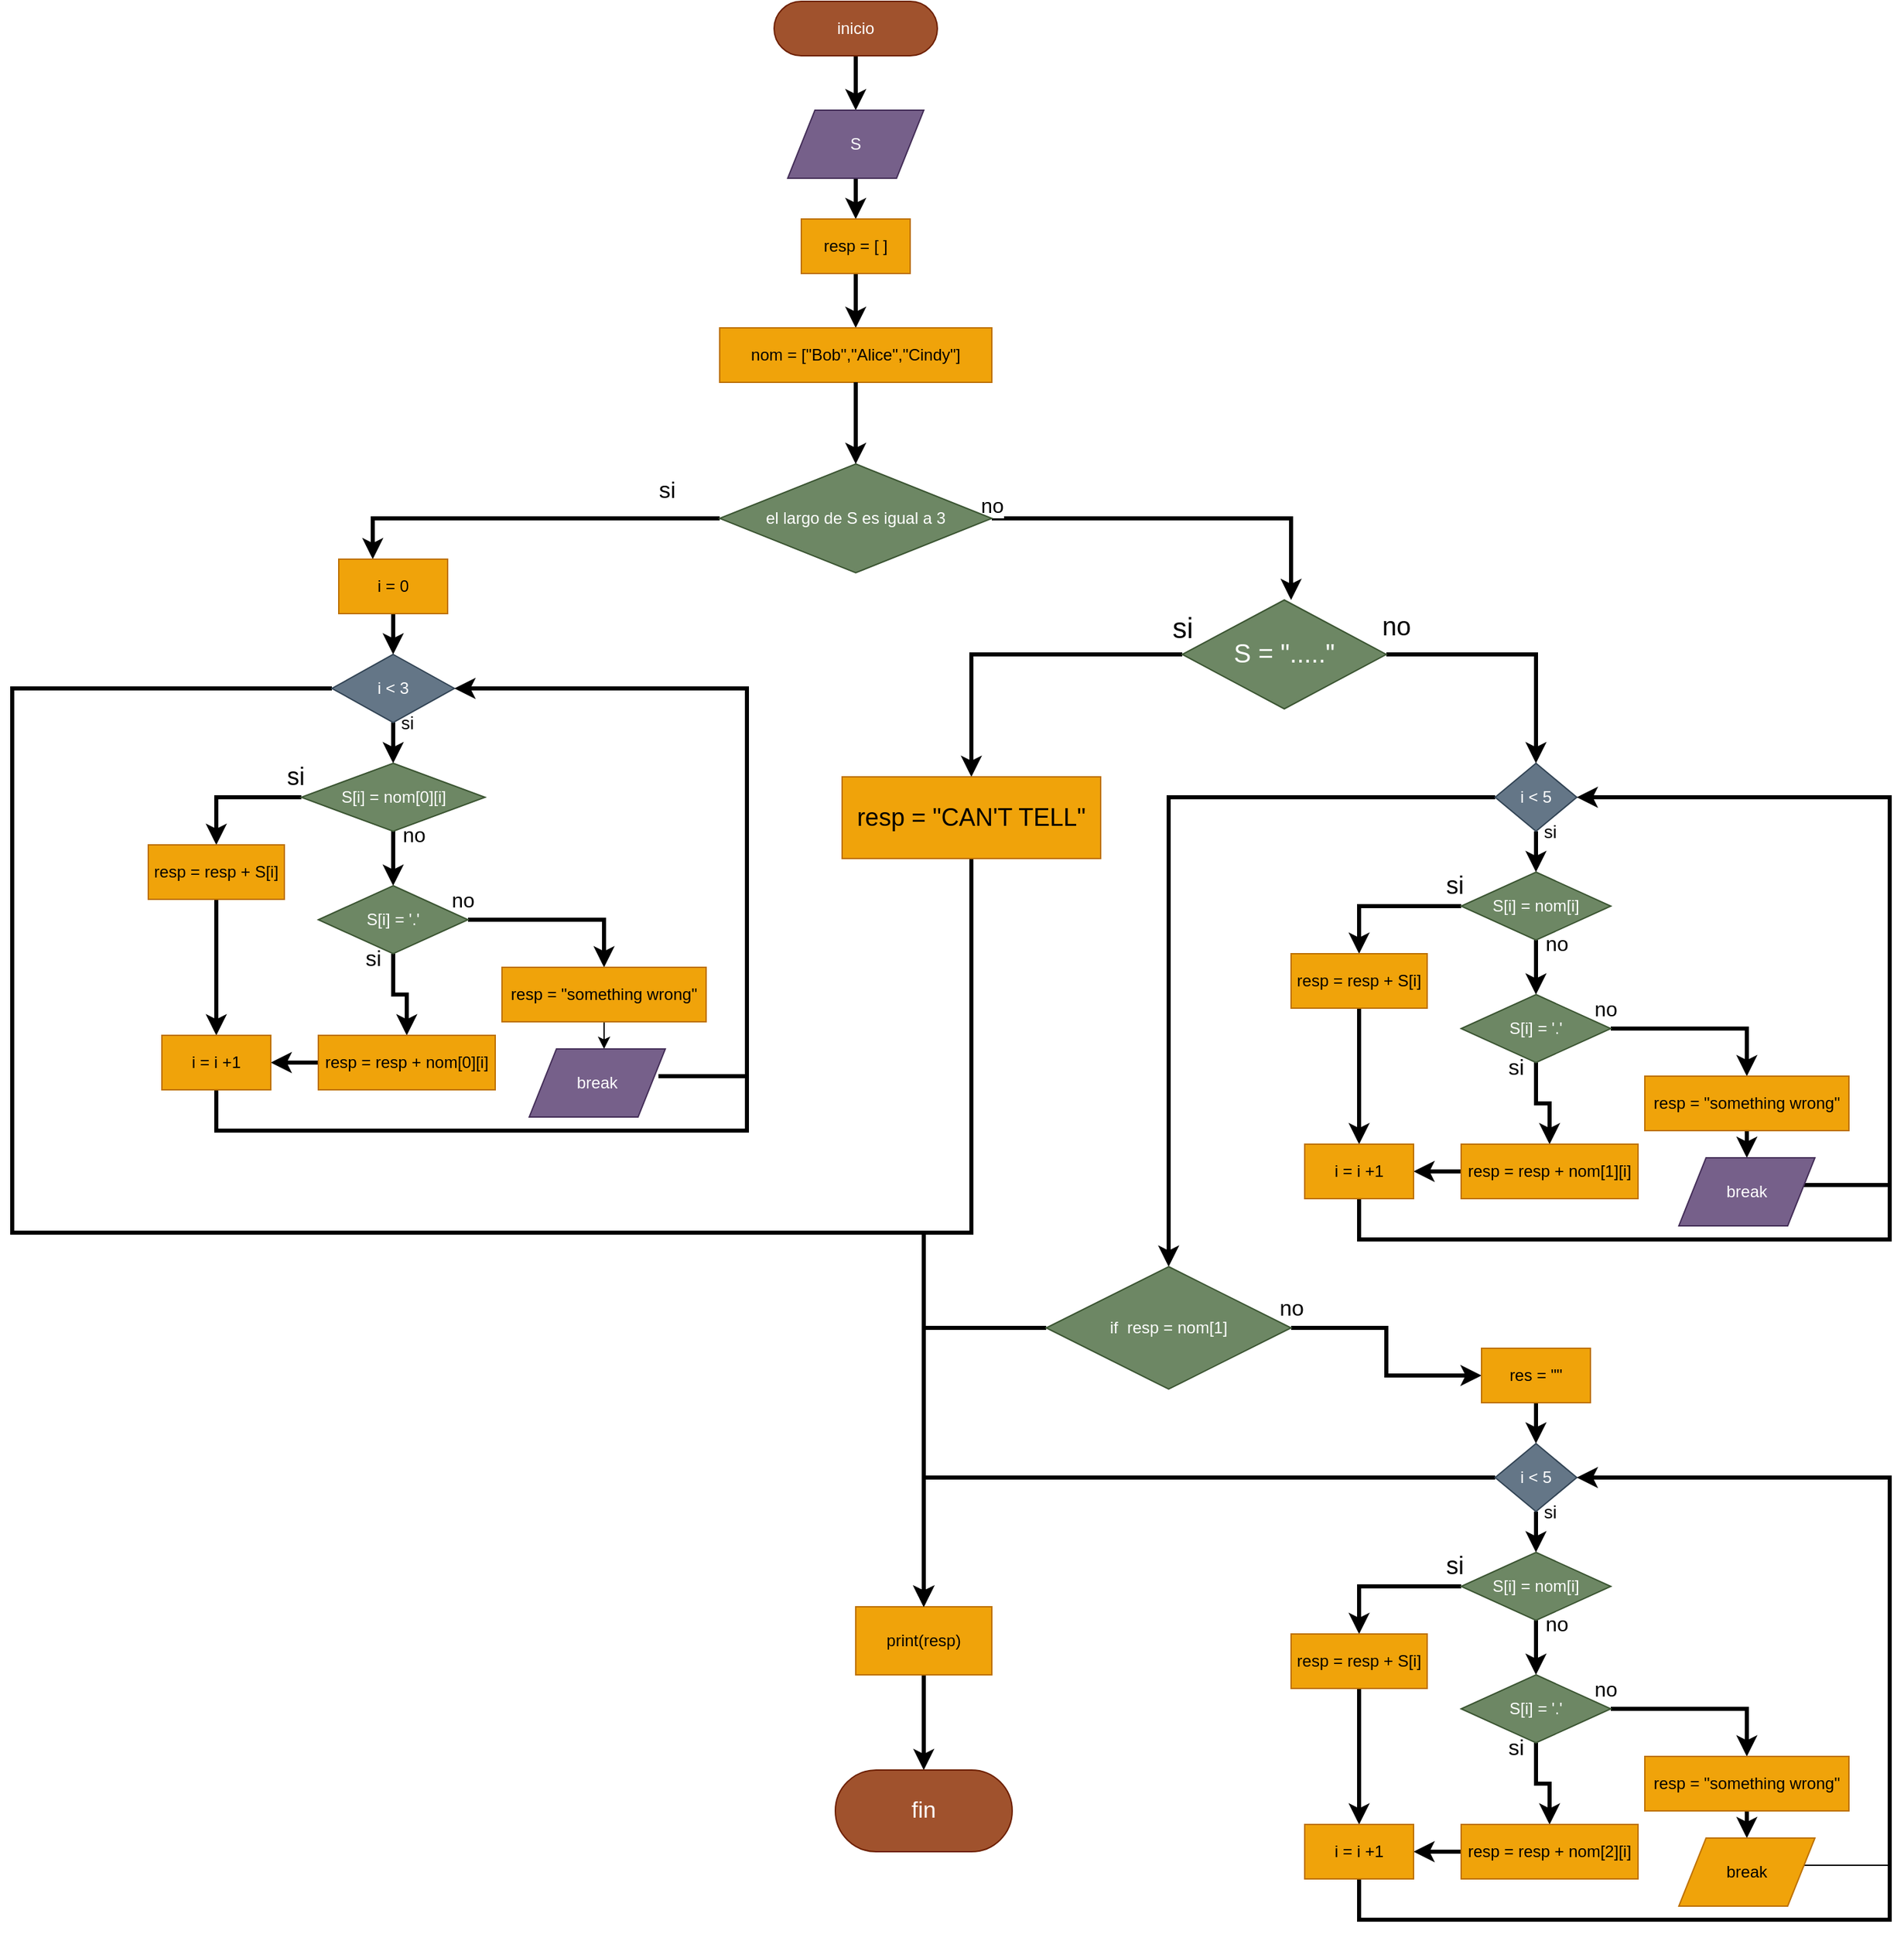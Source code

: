 <mxfile version="22.1.2" type="device">
  <diagram name="Página-1" id="ZYXMJ0JzRPjwyjC_UqdJ">
    <mxGraphModel dx="2620" dy="1055" grid="1" gridSize="10" guides="1" tooltips="1" connect="1" arrows="1" fold="1" page="1" pageScale="1" pageWidth="827" pageHeight="1169" math="0" shadow="0">
      <root>
        <mxCell id="0" />
        <mxCell id="1" parent="0" />
        <mxCell id="vj166n-X5zTKNyu6WFIh-7" value="" style="edgeStyle=orthogonalEdgeStyle;rounded=0;orthogonalLoop=1;jettySize=auto;html=1;strokeWidth=3;" edge="1" parent="1" source="vj166n-X5zTKNyu6WFIh-5" target="vj166n-X5zTKNyu6WFIh-6">
          <mxGeometry relative="1" as="geometry" />
        </mxCell>
        <mxCell id="vj166n-X5zTKNyu6WFIh-5" value="inicio" style="html=1;dashed=0;whiteSpace=wrap;shape=mxgraph.dfd.start;fillColor=#a0522d;fontColor=#ffffff;strokeColor=#6D1F00;" vertex="1" parent="1">
          <mxGeometry x="340" y="40" width="120" height="40" as="geometry" />
        </mxCell>
        <mxCell id="vj166n-X5zTKNyu6WFIh-9" value="" style="edgeStyle=orthogonalEdgeStyle;rounded=0;orthogonalLoop=1;jettySize=auto;html=1;exitX=0.5;exitY=1;exitDx=0;exitDy=0;entryX=0.5;entryY=0;entryDx=0;entryDy=0;strokeWidth=3;" edge="1" parent="1" source="vj166n-X5zTKNyu6WFIh-11" target="vj166n-X5zTKNyu6WFIh-60">
          <mxGeometry relative="1" as="geometry">
            <mxPoint x="400" y="270" as="sourcePoint" />
          </mxGeometry>
        </mxCell>
        <mxCell id="vj166n-X5zTKNyu6WFIh-12" value="" style="edgeStyle=orthogonalEdgeStyle;rounded=0;orthogonalLoop=1;jettySize=auto;html=1;strokeWidth=3;" edge="1" parent="1" source="vj166n-X5zTKNyu6WFIh-6" target="vj166n-X5zTKNyu6WFIh-11">
          <mxGeometry relative="1" as="geometry" />
        </mxCell>
        <mxCell id="vj166n-X5zTKNyu6WFIh-6" value="S" style="shape=parallelogram;perimeter=parallelogramPerimeter;whiteSpace=wrap;html=1;dashed=0;fillColor=#76608a;fontColor=#ffffff;strokeColor=#432D57;" vertex="1" parent="1">
          <mxGeometry x="350" y="120" width="100" height="50" as="geometry" />
        </mxCell>
        <mxCell id="vj166n-X5zTKNyu6WFIh-14" value="" style="edgeStyle=orthogonalEdgeStyle;rounded=0;orthogonalLoop=1;jettySize=auto;html=1;exitX=0;exitY=0.5;exitDx=0;exitDy=0;strokeWidth=3;" edge="1" parent="1" source="vj166n-X5zTKNyu6WFIh-8" target="vj166n-X5zTKNyu6WFIh-21">
          <mxGeometry relative="1" as="geometry">
            <mxPoint x="310" y="390" as="sourcePoint" />
            <mxPoint x="130" y="420" as="targetPoint" />
            <Array as="points">
              <mxPoint x="45" y="420" />
            </Array>
          </mxGeometry>
        </mxCell>
        <mxCell id="vj166n-X5zTKNyu6WFIh-15" value="&lt;font style=&quot;font-size: 17px;&quot;&gt;si&lt;/font&gt;" style="edgeLabel;html=1;align=center;verticalAlign=middle;resizable=0;points=[];" vertex="1" connectable="0" parent="vj166n-X5zTKNyu6WFIh-14">
          <mxGeometry x="-0.513" y="1" relative="1" as="geometry">
            <mxPoint x="30" y="-21" as="offset" />
          </mxGeometry>
        </mxCell>
        <mxCell id="vj166n-X5zTKNyu6WFIh-52" value="&lt;font style=&quot;font-size: 15px;&quot;&gt;no&lt;/font&gt;" style="edgeStyle=orthogonalEdgeStyle;rounded=0;orthogonalLoop=1;jettySize=auto;html=1;entryX=0.5;entryY=0;entryDx=0;entryDy=0;strokeWidth=3;" edge="1" parent="1" source="vj166n-X5zTKNyu6WFIh-8">
          <mxGeometry x="-1" y="10" relative="1" as="geometry">
            <mxPoint x="720" y="480" as="targetPoint" />
            <Array as="points">
              <mxPoint x="720" y="420" />
            </Array>
            <mxPoint as="offset" />
          </mxGeometry>
        </mxCell>
        <mxCell id="vj166n-X5zTKNyu6WFIh-8" value="el largo de S es igual a 3" style="shape=rhombus;html=1;dashed=0;whiteSpace=wrap;perimeter=rhombusPerimeter;fillColor=#6d8764;fontColor=#ffffff;strokeColor=#3A5431;" vertex="1" parent="1">
          <mxGeometry x="300" y="380" width="200" height="80" as="geometry" />
        </mxCell>
        <mxCell id="vj166n-X5zTKNyu6WFIh-11" value="resp = [ ]" style="html=1;dashed=0;whiteSpace=wrap;fillColor=#f0a30a;fontColor=#000000;strokeColor=#BD7000;" vertex="1" parent="1">
          <mxGeometry x="360" y="200" width="80" height="40" as="geometry" />
        </mxCell>
        <mxCell id="vj166n-X5zTKNyu6WFIh-40" value="&lt;font style=&quot;font-size: 13px;&quot;&gt;si&lt;/font&gt;" style="edgeStyle=orthogonalEdgeStyle;rounded=0;orthogonalLoop=1;jettySize=auto;html=1;strokeWidth=3;" edge="1" parent="1" source="vj166n-X5zTKNyu6WFIh-20" target="vj166n-X5zTKNyu6WFIh-24">
          <mxGeometry x="-1" y="10" relative="1" as="geometry">
            <mxPoint as="offset" />
          </mxGeometry>
        </mxCell>
        <mxCell id="vj166n-X5zTKNyu6WFIh-181" style="edgeStyle=orthogonalEdgeStyle;rounded=0;orthogonalLoop=1;jettySize=auto;html=1;exitX=0;exitY=0.5;exitDx=0;exitDy=0;entryX=0.5;entryY=0;entryDx=0;entryDy=0;strokeWidth=3;" edge="1" parent="1" source="vj166n-X5zTKNyu6WFIh-20" target="vj166n-X5zTKNyu6WFIh-131">
          <mxGeometry relative="1" as="geometry">
            <mxPoint x="-190" y="1200" as="targetPoint" />
            <Array as="points">
              <mxPoint x="-220" y="545" />
              <mxPoint x="-220" y="945" />
              <mxPoint x="450" y="945" />
            </Array>
          </mxGeometry>
        </mxCell>
        <mxCell id="vj166n-X5zTKNyu6WFIh-20" value="i &amp;lt; 3" style="shape=rhombus;html=1;dashed=0;whiteSpace=wrap;perimeter=rhombusPerimeter;fillColor=#647687;fontColor=#ffffff;strokeColor=#314354;" vertex="1" parent="1">
          <mxGeometry x="15" y="520" width="90" height="50" as="geometry" />
        </mxCell>
        <mxCell id="vj166n-X5zTKNyu6WFIh-23" value="" style="edgeStyle=orthogonalEdgeStyle;rounded=0;orthogonalLoop=1;jettySize=auto;html=1;strokeWidth=3;" edge="1" parent="1" source="vj166n-X5zTKNyu6WFIh-21" target="vj166n-X5zTKNyu6WFIh-20">
          <mxGeometry relative="1" as="geometry" />
        </mxCell>
        <mxCell id="vj166n-X5zTKNyu6WFIh-21" value="i = 0" style="html=1;dashed=0;whiteSpace=wrap;fillColor=#f0a30a;fontColor=#000000;strokeColor=#BD7000;" vertex="1" parent="1">
          <mxGeometry x="20" y="450" width="80" height="40" as="geometry" />
        </mxCell>
        <mxCell id="vj166n-X5zTKNyu6WFIh-26" value="&lt;font style=&quot;font-size: 18px;&quot;&gt;si&lt;/font&gt;" style="edgeStyle=orthogonalEdgeStyle;rounded=0;orthogonalLoop=1;jettySize=auto;html=1;strokeWidth=3;" edge="1" parent="1" source="vj166n-X5zTKNyu6WFIh-24" target="vj166n-X5zTKNyu6WFIh-25">
          <mxGeometry x="-0.908" y="-15" relative="1" as="geometry">
            <mxPoint as="offset" />
          </mxGeometry>
        </mxCell>
        <mxCell id="vj166n-X5zTKNyu6WFIh-30" value="&lt;font style=&quot;font-size: 15px;&quot;&gt;no&lt;/font&gt;" style="edgeStyle=orthogonalEdgeStyle;rounded=0;orthogonalLoop=1;jettySize=auto;html=1;strokeWidth=3;" edge="1" parent="1" source="vj166n-X5zTKNyu6WFIh-24" target="vj166n-X5zTKNyu6WFIh-29">
          <mxGeometry x="-0.936" y="15" relative="1" as="geometry">
            <mxPoint as="offset" />
          </mxGeometry>
        </mxCell>
        <mxCell id="vj166n-X5zTKNyu6WFIh-24" value="S[i] = nom[0][i]" style="shape=rhombus;html=1;dashed=0;whiteSpace=wrap;perimeter=rhombusPerimeter;fillColor=#6d8764;fontColor=#ffffff;strokeColor=#3A5431;" vertex="1" parent="1">
          <mxGeometry x="-7.5" y="600" width="135" height="50" as="geometry" />
        </mxCell>
        <mxCell id="vj166n-X5zTKNyu6WFIh-38" value="" style="edgeStyle=orthogonalEdgeStyle;rounded=0;orthogonalLoop=1;jettySize=auto;html=1;strokeWidth=3;" edge="1" parent="1" source="vj166n-X5zTKNyu6WFIh-25" target="vj166n-X5zTKNyu6WFIh-37">
          <mxGeometry relative="1" as="geometry" />
        </mxCell>
        <mxCell id="vj166n-X5zTKNyu6WFIh-25" value="resp = resp + S[i]" style="html=1;dashed=0;whiteSpace=wrap;fillColor=#f0a30a;fontColor=#000000;strokeColor=#BD7000;" vertex="1" parent="1">
          <mxGeometry x="-120" y="660" width="100" height="40" as="geometry" />
        </mxCell>
        <mxCell id="vj166n-X5zTKNyu6WFIh-32" value="&lt;font style=&quot;font-size: 16px;&quot;&gt;si&lt;/font&gt;" style="edgeStyle=orthogonalEdgeStyle;rounded=0;orthogonalLoop=1;jettySize=auto;html=1;strokeWidth=3;" edge="1" parent="1" source="vj166n-X5zTKNyu6WFIh-29" target="vj166n-X5zTKNyu6WFIh-31">
          <mxGeometry x="-0.929" y="-15" relative="1" as="geometry">
            <mxPoint as="offset" />
          </mxGeometry>
        </mxCell>
        <mxCell id="vj166n-X5zTKNyu6WFIh-34" value="&lt;font style=&quot;font-size: 15px;&quot;&gt;no&lt;/font&gt;" style="edgeStyle=orthogonalEdgeStyle;rounded=0;orthogonalLoop=1;jettySize=auto;html=1;exitX=1;exitY=0.5;exitDx=0;exitDy=0;strokeWidth=3;" edge="1" parent="1" source="vj166n-X5zTKNyu6WFIh-29" target="vj166n-X5zTKNyu6WFIh-33">
          <mxGeometry x="-1" y="16" relative="1" as="geometry">
            <mxPoint x="-4" y="1" as="offset" />
          </mxGeometry>
        </mxCell>
        <mxCell id="vj166n-X5zTKNyu6WFIh-29" value="S[i] = &#39;.&#39;" style="shape=rhombus;html=1;dashed=0;whiteSpace=wrap;perimeter=rhombusPerimeter;fillColor=#6d8764;fontColor=#ffffff;strokeColor=#3A5431;" vertex="1" parent="1">
          <mxGeometry x="5" y="690" width="110" height="50" as="geometry" />
        </mxCell>
        <mxCell id="vj166n-X5zTKNyu6WFIh-39" value="" style="edgeStyle=orthogonalEdgeStyle;rounded=0;orthogonalLoop=1;jettySize=auto;html=1;strokeWidth=3;" edge="1" parent="1" source="vj166n-X5zTKNyu6WFIh-31" target="vj166n-X5zTKNyu6WFIh-37">
          <mxGeometry relative="1" as="geometry" />
        </mxCell>
        <mxCell id="vj166n-X5zTKNyu6WFIh-31" value="resp = resp + nom[0][i]" style="html=1;dashed=0;whiteSpace=wrap;fillColor=#f0a30a;fontColor=#000000;strokeColor=#BD7000;" vertex="1" parent="1">
          <mxGeometry x="5" y="800" width="130" height="40" as="geometry" />
        </mxCell>
        <mxCell id="vj166n-X5zTKNyu6WFIh-36" value="" style="edgeStyle=orthogonalEdgeStyle;rounded=0;orthogonalLoop=1;jettySize=auto;html=1;" edge="1" parent="1" source="vj166n-X5zTKNyu6WFIh-33">
          <mxGeometry relative="1" as="geometry">
            <mxPoint x="215" y="810" as="targetPoint" />
          </mxGeometry>
        </mxCell>
        <mxCell id="vj166n-X5zTKNyu6WFIh-33" value="resp = &quot;something wrong&quot;" style="html=1;dashed=0;whiteSpace=wrap;fillColor=#f0a30a;fontColor=#000000;strokeColor=#BD7000;" vertex="1" parent="1">
          <mxGeometry x="140" y="750" width="150" height="40" as="geometry" />
        </mxCell>
        <mxCell id="vj166n-X5zTKNyu6WFIh-45" style="edgeStyle=orthogonalEdgeStyle;rounded=0;orthogonalLoop=1;jettySize=auto;html=1;exitX=0.5;exitY=1;exitDx=0;exitDy=0;entryX=1;entryY=0.5;entryDx=0;entryDy=0;strokeWidth=3;" edge="1" parent="1" source="vj166n-X5zTKNyu6WFIh-37" target="vj166n-X5zTKNyu6WFIh-20">
          <mxGeometry relative="1" as="geometry">
            <mxPoint x="-70" y="960" as="targetPoint" />
            <Array as="points">
              <mxPoint x="-70" y="870" />
              <mxPoint x="320" y="870" />
              <mxPoint x="320" y="545" />
            </Array>
          </mxGeometry>
        </mxCell>
        <mxCell id="vj166n-X5zTKNyu6WFIh-37" value="i = i +1" style="whiteSpace=wrap;html=1;dashed=0;fillColor=#f0a30a;fontColor=#000000;strokeColor=#BD7000;" vertex="1" parent="1">
          <mxGeometry x="-110" y="800" width="80" height="40" as="geometry" />
        </mxCell>
        <mxCell id="vj166n-X5zTKNyu6WFIh-46" value="" style="endArrow=none;html=1;rounded=0;exitX=1;exitY=0.5;exitDx=0;exitDy=0;strokeWidth=3;" edge="1" parent="1">
          <mxGeometry width="50" height="50" relative="1" as="geometry">
            <mxPoint x="255" y="830" as="sourcePoint" />
            <mxPoint x="320" y="830" as="targetPoint" />
          </mxGeometry>
        </mxCell>
        <mxCell id="vj166n-X5zTKNyu6WFIh-60" value="nom = [&quot;Bob&quot;,&quot;Alice&quot;,&quot;Cindy&quot;]" style="html=1;dashed=0;whiteSpace=wrap;fillColor=#f0a30a;fontColor=#000000;strokeColor=#BD7000;" vertex="1" parent="1">
          <mxGeometry x="300" y="280" width="200" height="40" as="geometry" />
        </mxCell>
        <mxCell id="vj166n-X5zTKNyu6WFIh-64" value="" style="edgeStyle=orthogonalEdgeStyle;rounded=0;orthogonalLoop=1;jettySize=auto;html=1;exitX=0.5;exitY=1;exitDx=0;exitDy=0;strokeWidth=3;" edge="1" parent="1" source="vj166n-X5zTKNyu6WFIh-60" target="vj166n-X5zTKNyu6WFIh-8">
          <mxGeometry relative="1" as="geometry">
            <mxPoint x="400" y="400" as="sourcePoint" />
          </mxGeometry>
        </mxCell>
        <mxCell id="vj166n-X5zTKNyu6WFIh-185" value="" style="edgeStyle=orthogonalEdgeStyle;rounded=0;orthogonalLoop=1;jettySize=auto;html=1;strokeWidth=3;" edge="1" parent="1" source="vj166n-X5zTKNyu6WFIh-131" target="vj166n-X5zTKNyu6WFIh-184">
          <mxGeometry relative="1" as="geometry" />
        </mxCell>
        <mxCell id="vj166n-X5zTKNyu6WFIh-131" value="print(resp)" style="html=1;dashed=0;whiteSpace=wrap;fillColor=#f0a30a;fontColor=#000000;strokeColor=#BD7000;" vertex="1" parent="1">
          <mxGeometry x="400" y="1220" width="100" height="50" as="geometry" />
        </mxCell>
        <mxCell id="vj166n-X5zTKNyu6WFIh-132" value="break" style="shape=parallelogram;perimeter=parallelogramPerimeter;whiteSpace=wrap;html=1;dashed=0;fillColor=#76608a;fontColor=#ffffff;strokeColor=#432D57;" vertex="1" parent="1">
          <mxGeometry x="160" y="810" width="100" height="50" as="geometry" />
        </mxCell>
        <mxCell id="vj166n-X5zTKNyu6WFIh-135" value="&lt;font style=&quot;font-size: 13px;&quot;&gt;si&lt;/font&gt;" style="edgeStyle=orthogonalEdgeStyle;rounded=0;orthogonalLoop=1;jettySize=auto;html=1;strokeWidth=3;" edge="1" parent="1" source="vj166n-X5zTKNyu6WFIh-137" target="vj166n-X5zTKNyu6WFIh-140">
          <mxGeometry x="-1" y="10" relative="1" as="geometry">
            <mxPoint as="offset" />
          </mxGeometry>
        </mxCell>
        <mxCell id="vj166n-X5zTKNyu6WFIh-136" style="edgeStyle=orthogonalEdgeStyle;rounded=0;orthogonalLoop=1;jettySize=auto;html=1;entryX=0.5;entryY=0;entryDx=0;entryDy=0;strokeWidth=3;" edge="1" parent="1" source="vj166n-X5zTKNyu6WFIh-137" target="vj166n-X5zTKNyu6WFIh-154">
          <mxGeometry relative="1" as="geometry">
            <mxPoint x="650" y="1110" as="targetPoint" />
          </mxGeometry>
        </mxCell>
        <mxCell id="vj166n-X5zTKNyu6WFIh-137" value="i &amp;lt; 5" style="shape=rhombus;html=1;dashed=0;whiteSpace=wrap;perimeter=rhombusPerimeter;fillColor=#647687;fontColor=#ffffff;strokeColor=#314354;" vertex="1" parent="1">
          <mxGeometry x="870" y="600" width="60" height="50" as="geometry" />
        </mxCell>
        <mxCell id="vj166n-X5zTKNyu6WFIh-138" value="&lt;font style=&quot;font-size: 18px;&quot;&gt;si&lt;/font&gt;" style="edgeStyle=orthogonalEdgeStyle;rounded=0;orthogonalLoop=1;jettySize=auto;html=1;strokeWidth=3;" edge="1" parent="1" source="vj166n-X5zTKNyu6WFIh-140" target="vj166n-X5zTKNyu6WFIh-142">
          <mxGeometry x="-0.908" y="-15" relative="1" as="geometry">
            <mxPoint as="offset" />
          </mxGeometry>
        </mxCell>
        <mxCell id="vj166n-X5zTKNyu6WFIh-139" value="&lt;font style=&quot;font-size: 15px;&quot;&gt;no&lt;/font&gt;" style="edgeStyle=orthogonalEdgeStyle;rounded=0;orthogonalLoop=1;jettySize=auto;html=1;strokeWidth=3;" edge="1" parent="1" source="vj166n-X5zTKNyu6WFIh-140" target="vj166n-X5zTKNyu6WFIh-145">
          <mxGeometry x="-0.936" y="15" relative="1" as="geometry">
            <mxPoint as="offset" />
          </mxGeometry>
        </mxCell>
        <mxCell id="vj166n-X5zTKNyu6WFIh-140" value="S[i] = nom[i]" style="shape=rhombus;html=1;dashed=0;whiteSpace=wrap;perimeter=rhombusPerimeter;fillColor=#6d8764;fontColor=#ffffff;strokeColor=#3A5431;" vertex="1" parent="1">
          <mxGeometry x="845" y="680" width="110" height="50" as="geometry" />
        </mxCell>
        <mxCell id="vj166n-X5zTKNyu6WFIh-141" value="" style="edgeStyle=orthogonalEdgeStyle;rounded=0;orthogonalLoop=1;jettySize=auto;html=1;strokeWidth=3;" edge="1" parent="1" source="vj166n-X5zTKNyu6WFIh-142" target="vj166n-X5zTKNyu6WFIh-151">
          <mxGeometry relative="1" as="geometry" />
        </mxCell>
        <mxCell id="vj166n-X5zTKNyu6WFIh-142" value="resp = resp + S[i]" style="html=1;dashed=0;whiteSpace=wrap;fillColor=#f0a30a;fontColor=#000000;strokeColor=#BD7000;" vertex="1" parent="1">
          <mxGeometry x="720" y="740" width="100" height="40" as="geometry" />
        </mxCell>
        <mxCell id="vj166n-X5zTKNyu6WFIh-143" value="&lt;font style=&quot;font-size: 16px;&quot;&gt;si&lt;/font&gt;" style="edgeStyle=orthogonalEdgeStyle;rounded=0;orthogonalLoop=1;jettySize=auto;html=1;strokeWidth=3;" edge="1" parent="1" source="vj166n-X5zTKNyu6WFIh-145" target="vj166n-X5zTKNyu6WFIh-147">
          <mxGeometry x="-0.929" y="-15" relative="1" as="geometry">
            <mxPoint as="offset" />
          </mxGeometry>
        </mxCell>
        <mxCell id="vj166n-X5zTKNyu6WFIh-144" value="&lt;font style=&quot;font-size: 15px;&quot;&gt;no&lt;/font&gt;" style="edgeStyle=orthogonalEdgeStyle;rounded=0;orthogonalLoop=1;jettySize=auto;html=1;exitX=1;exitY=0.5;exitDx=0;exitDy=0;strokeWidth=3;" edge="1" parent="1" source="vj166n-X5zTKNyu6WFIh-145" target="vj166n-X5zTKNyu6WFIh-149">
          <mxGeometry x="-1" y="16" relative="1" as="geometry">
            <mxPoint x="-4" y="1" as="offset" />
          </mxGeometry>
        </mxCell>
        <mxCell id="vj166n-X5zTKNyu6WFIh-145" value="S[i] = &#39;.&#39;" style="shape=rhombus;html=1;dashed=0;whiteSpace=wrap;perimeter=rhombusPerimeter;fillColor=#6d8764;fontColor=#ffffff;strokeColor=#3A5431;" vertex="1" parent="1">
          <mxGeometry x="845" y="770" width="110" height="50" as="geometry" />
        </mxCell>
        <mxCell id="vj166n-X5zTKNyu6WFIh-146" value="" style="edgeStyle=orthogonalEdgeStyle;rounded=0;orthogonalLoop=1;jettySize=auto;html=1;strokeWidth=3;" edge="1" parent="1" source="vj166n-X5zTKNyu6WFIh-147" target="vj166n-X5zTKNyu6WFIh-151">
          <mxGeometry relative="1" as="geometry" />
        </mxCell>
        <mxCell id="vj166n-X5zTKNyu6WFIh-147" value="resp = resp + nom[1][i]" style="html=1;dashed=0;whiteSpace=wrap;fillColor=#f0a30a;fontColor=#000000;strokeColor=#BD7000;" vertex="1" parent="1">
          <mxGeometry x="845" y="880" width="130" height="40" as="geometry" />
        </mxCell>
        <mxCell id="vj166n-X5zTKNyu6WFIh-148" value="" style="edgeStyle=orthogonalEdgeStyle;rounded=0;orthogonalLoop=1;jettySize=auto;html=1;strokeWidth=3;" edge="1" parent="1" source="vj166n-X5zTKNyu6WFIh-149">
          <mxGeometry relative="1" as="geometry">
            <mxPoint x="1055.043" y="890" as="targetPoint" />
          </mxGeometry>
        </mxCell>
        <mxCell id="vj166n-X5zTKNyu6WFIh-149" value="resp = &quot;something wrong&quot;" style="html=1;dashed=0;whiteSpace=wrap;fillColor=#f0a30a;fontColor=#000000;strokeColor=#BD7000;" vertex="1" parent="1">
          <mxGeometry x="980" y="830" width="150" height="40" as="geometry" />
        </mxCell>
        <mxCell id="vj166n-X5zTKNyu6WFIh-150" style="edgeStyle=orthogonalEdgeStyle;rounded=0;orthogonalLoop=1;jettySize=auto;html=1;exitX=0.5;exitY=1;exitDx=0;exitDy=0;entryX=1;entryY=0.5;entryDx=0;entryDy=0;strokeWidth=3;" edge="1" parent="1" source="vj166n-X5zTKNyu6WFIh-151" target="vj166n-X5zTKNyu6WFIh-137">
          <mxGeometry relative="1" as="geometry">
            <mxPoint x="770" y="1040" as="targetPoint" />
            <Array as="points">
              <mxPoint x="770" y="950" />
              <mxPoint x="1160" y="950" />
              <mxPoint x="1160" y="625" />
            </Array>
          </mxGeometry>
        </mxCell>
        <mxCell id="vj166n-X5zTKNyu6WFIh-151" value="i = i +1" style="whiteSpace=wrap;html=1;dashed=0;fillColor=#f0a30a;fontColor=#000000;strokeColor=#BD7000;" vertex="1" parent="1">
          <mxGeometry x="730" y="880" width="80" height="40" as="geometry" />
        </mxCell>
        <mxCell id="vj166n-X5zTKNyu6WFIh-152" value="" style="endArrow=none;html=1;rounded=0;exitX=1;exitY=0.5;exitDx=0;exitDy=0;strokeWidth=3;" edge="1" parent="1">
          <mxGeometry width="50" height="50" relative="1" as="geometry">
            <mxPoint x="1095" y="910" as="sourcePoint" />
            <mxPoint x="1160" y="910" as="targetPoint" />
          </mxGeometry>
        </mxCell>
        <mxCell id="vj166n-X5zTKNyu6WFIh-153" value="&lt;font style=&quot;font-size: 16px;&quot;&gt;no&lt;/font&gt;" style="edgeStyle=orthogonalEdgeStyle;rounded=0;orthogonalLoop=1;jettySize=auto;html=1;exitX=1;exitY=0.5;exitDx=0;exitDy=0;strokeWidth=3;" edge="1" parent="1" source="vj166n-X5zTKNyu6WFIh-154" target="vj166n-X5zTKNyu6WFIh-156">
          <mxGeometry x="-1" y="15" relative="1" as="geometry">
            <mxPoint x="790" y="1030" as="targetPoint" />
            <mxPoint as="offset" />
          </mxGeometry>
        </mxCell>
        <mxCell id="vj166n-X5zTKNyu6WFIh-182" style="edgeStyle=orthogonalEdgeStyle;rounded=0;orthogonalLoop=1;jettySize=auto;html=1;entryX=0.5;entryY=0;entryDx=0;entryDy=0;strokeWidth=3;" edge="1" parent="1" source="vj166n-X5zTKNyu6WFIh-154" target="vj166n-X5zTKNyu6WFIh-131">
          <mxGeometry relative="1" as="geometry" />
        </mxCell>
        <mxCell id="vj166n-X5zTKNyu6WFIh-154" value="if&amp;nbsp; resp = nom[1]" style="shape=rhombus;html=1;dashed=0;whiteSpace=wrap;perimeter=rhombusPerimeter;fillColor=#6d8764;fontColor=#ffffff;strokeColor=#3A5431;" vertex="1" parent="1">
          <mxGeometry x="540" y="970" width="180" height="90" as="geometry" />
        </mxCell>
        <mxCell id="vj166n-X5zTKNyu6WFIh-155" value="" style="edgeStyle=orthogonalEdgeStyle;rounded=0;orthogonalLoop=1;jettySize=auto;html=1;entryX=0.5;entryY=0;entryDx=0;entryDy=0;strokeWidth=3;" edge="1" parent="1" source="vj166n-X5zTKNyu6WFIh-156" target="vj166n-X5zTKNyu6WFIh-158">
          <mxGeometry relative="1" as="geometry" />
        </mxCell>
        <mxCell id="vj166n-X5zTKNyu6WFIh-156" value="res = &quot;&quot;" style="html=1;dashed=0;whiteSpace=wrap;fillColor=#f0a30a;fontColor=#000000;strokeColor=#BD7000;" vertex="1" parent="1">
          <mxGeometry x="860" y="1030" width="80" height="40" as="geometry" />
        </mxCell>
        <mxCell id="vj166n-X5zTKNyu6WFIh-157" value="&lt;font style=&quot;font-size: 13px;&quot;&gt;si&lt;/font&gt;" style="edgeStyle=orthogonalEdgeStyle;rounded=0;orthogonalLoop=1;jettySize=auto;html=1;strokeWidth=3;" edge="1" parent="1" source="vj166n-X5zTKNyu6WFIh-158" target="vj166n-X5zTKNyu6WFIh-161">
          <mxGeometry x="-1" y="10" relative="1" as="geometry">
            <mxPoint as="offset" />
          </mxGeometry>
        </mxCell>
        <mxCell id="vj166n-X5zTKNyu6WFIh-183" style="edgeStyle=orthogonalEdgeStyle;rounded=0;orthogonalLoop=1;jettySize=auto;html=1;entryX=0.5;entryY=0;entryDx=0;entryDy=0;strokeWidth=3;" edge="1" parent="1" source="vj166n-X5zTKNyu6WFIh-158" target="vj166n-X5zTKNyu6WFIh-131">
          <mxGeometry relative="1" as="geometry" />
        </mxCell>
        <mxCell id="vj166n-X5zTKNyu6WFIh-158" value="i &amp;lt; 5" style="shape=rhombus;html=1;dashed=0;whiteSpace=wrap;perimeter=rhombusPerimeter;fillColor=#647687;fontColor=#ffffff;strokeColor=#314354;" vertex="1" parent="1">
          <mxGeometry x="870" y="1100" width="60" height="50" as="geometry" />
        </mxCell>
        <mxCell id="vj166n-X5zTKNyu6WFIh-159" value="&lt;font style=&quot;font-size: 18px;&quot;&gt;si&lt;/font&gt;" style="edgeStyle=orthogonalEdgeStyle;rounded=0;orthogonalLoop=1;jettySize=auto;html=1;strokeWidth=3;" edge="1" parent="1" source="vj166n-X5zTKNyu6WFIh-161" target="vj166n-X5zTKNyu6WFIh-163">
          <mxGeometry x="-0.908" y="-15" relative="1" as="geometry">
            <mxPoint as="offset" />
          </mxGeometry>
        </mxCell>
        <mxCell id="vj166n-X5zTKNyu6WFIh-160" value="&lt;font style=&quot;font-size: 15px;&quot;&gt;no&lt;/font&gt;" style="edgeStyle=orthogonalEdgeStyle;rounded=0;orthogonalLoop=1;jettySize=auto;html=1;strokeWidth=3;" edge="1" parent="1" source="vj166n-X5zTKNyu6WFIh-161" target="vj166n-X5zTKNyu6WFIh-166">
          <mxGeometry x="-0.936" y="15" relative="1" as="geometry">
            <mxPoint as="offset" />
          </mxGeometry>
        </mxCell>
        <mxCell id="vj166n-X5zTKNyu6WFIh-161" value="S[i] = nom[i]" style="shape=rhombus;html=1;dashed=0;whiteSpace=wrap;perimeter=rhombusPerimeter;fillColor=#6d8764;fontColor=#ffffff;strokeColor=#3A5431;" vertex="1" parent="1">
          <mxGeometry x="845" y="1180" width="110" height="50" as="geometry" />
        </mxCell>
        <mxCell id="vj166n-X5zTKNyu6WFIh-162" value="" style="edgeStyle=orthogonalEdgeStyle;rounded=0;orthogonalLoop=1;jettySize=auto;html=1;strokeWidth=3;" edge="1" parent="1" source="vj166n-X5zTKNyu6WFIh-163" target="vj166n-X5zTKNyu6WFIh-172">
          <mxGeometry relative="1" as="geometry" />
        </mxCell>
        <mxCell id="vj166n-X5zTKNyu6WFIh-163" value="resp = resp + S[i]" style="html=1;dashed=0;whiteSpace=wrap;fillColor=#f0a30a;fontColor=#000000;strokeColor=#BD7000;" vertex="1" parent="1">
          <mxGeometry x="720" y="1240" width="100" height="40" as="geometry" />
        </mxCell>
        <mxCell id="vj166n-X5zTKNyu6WFIh-164" value="&lt;font style=&quot;font-size: 16px;&quot;&gt;si&lt;/font&gt;" style="edgeStyle=orthogonalEdgeStyle;rounded=0;orthogonalLoop=1;jettySize=auto;html=1;strokeWidth=3;" edge="1" parent="1" source="vj166n-X5zTKNyu6WFIh-166" target="vj166n-X5zTKNyu6WFIh-168">
          <mxGeometry x="-0.929" y="-15" relative="1" as="geometry">
            <mxPoint as="offset" />
          </mxGeometry>
        </mxCell>
        <mxCell id="vj166n-X5zTKNyu6WFIh-165" value="&lt;font style=&quot;font-size: 15px;&quot;&gt;no&lt;/font&gt;" style="edgeStyle=orthogonalEdgeStyle;rounded=0;orthogonalLoop=1;jettySize=auto;html=1;exitX=1;exitY=0.5;exitDx=0;exitDy=0;strokeWidth=3;" edge="1" parent="1" source="vj166n-X5zTKNyu6WFIh-166" target="vj166n-X5zTKNyu6WFIh-170">
          <mxGeometry x="-1" y="16" relative="1" as="geometry">
            <mxPoint x="-4" y="1" as="offset" />
          </mxGeometry>
        </mxCell>
        <mxCell id="vj166n-X5zTKNyu6WFIh-166" value="S[i] = &#39;.&#39;" style="shape=rhombus;html=1;dashed=0;whiteSpace=wrap;perimeter=rhombusPerimeter;fillColor=#6d8764;fontColor=#ffffff;strokeColor=#3A5431;" vertex="1" parent="1">
          <mxGeometry x="845" y="1270" width="110" height="50" as="geometry" />
        </mxCell>
        <mxCell id="vj166n-X5zTKNyu6WFIh-167" value="" style="edgeStyle=orthogonalEdgeStyle;rounded=0;orthogonalLoop=1;jettySize=auto;html=1;strokeWidth=3;" edge="1" parent="1" source="vj166n-X5zTKNyu6WFIh-168" target="vj166n-X5zTKNyu6WFIh-172">
          <mxGeometry relative="1" as="geometry" />
        </mxCell>
        <mxCell id="vj166n-X5zTKNyu6WFIh-168" value="resp = resp + nom[2][i]" style="html=1;dashed=0;whiteSpace=wrap;fillColor=#f0a30a;fontColor=#000000;strokeColor=#BD7000;" vertex="1" parent="1">
          <mxGeometry x="845" y="1380" width="130" height="40" as="geometry" />
        </mxCell>
        <mxCell id="vj166n-X5zTKNyu6WFIh-169" value="" style="edgeStyle=orthogonalEdgeStyle;rounded=0;orthogonalLoop=1;jettySize=auto;html=1;strokeWidth=3;" edge="1" parent="1" source="vj166n-X5zTKNyu6WFIh-170">
          <mxGeometry relative="1" as="geometry">
            <mxPoint x="1055.043" y="1390" as="targetPoint" />
          </mxGeometry>
        </mxCell>
        <mxCell id="vj166n-X5zTKNyu6WFIh-170" value="resp = &quot;something wrong&quot;" style="html=1;dashed=0;whiteSpace=wrap;fillColor=#f0a30a;fontColor=#000000;strokeColor=#BD7000;" vertex="1" parent="1">
          <mxGeometry x="980" y="1330" width="150" height="40" as="geometry" />
        </mxCell>
        <mxCell id="vj166n-X5zTKNyu6WFIh-171" style="edgeStyle=orthogonalEdgeStyle;rounded=0;orthogonalLoop=1;jettySize=auto;html=1;exitX=0.5;exitY=1;exitDx=0;exitDy=0;entryX=1;entryY=0.5;entryDx=0;entryDy=0;strokeWidth=3;" edge="1" parent="1" source="vj166n-X5zTKNyu6WFIh-172" target="vj166n-X5zTKNyu6WFIh-158">
          <mxGeometry relative="1" as="geometry">
            <mxPoint x="770" y="1540" as="targetPoint" />
            <Array as="points">
              <mxPoint x="770" y="1450" />
              <mxPoint x="1160" y="1450" />
              <mxPoint x="1160" y="1125" />
            </Array>
          </mxGeometry>
        </mxCell>
        <mxCell id="vj166n-X5zTKNyu6WFIh-172" value="i = i +1" style="whiteSpace=wrap;html=1;dashed=0;fillColor=#f0a30a;fontColor=#000000;strokeColor=#BD7000;" vertex="1" parent="1">
          <mxGeometry x="730" y="1380" width="80" height="40" as="geometry" />
        </mxCell>
        <mxCell id="vj166n-X5zTKNyu6WFIh-173" value="" style="endArrow=none;html=1;rounded=0;exitX=1;exitY=0.5;exitDx=0;exitDy=0;" edge="1" parent="1">
          <mxGeometry width="50" height="50" relative="1" as="geometry">
            <mxPoint x="1095" y="1410" as="sourcePoint" />
            <mxPoint x="1160" y="1410" as="targetPoint" />
          </mxGeometry>
        </mxCell>
        <mxCell id="vj166n-X5zTKNyu6WFIh-174" value="break" style="shape=parallelogram;perimeter=parallelogramPerimeter;whiteSpace=wrap;html=1;dashed=0;fillColor=#76608a;fontColor=#ffffff;strokeColor=#432D57;" vertex="1" parent="1">
          <mxGeometry x="1005" y="890" width="100" height="50" as="geometry" />
        </mxCell>
        <mxCell id="vj166n-X5zTKNyu6WFIh-175" value="break" style="shape=parallelogram;perimeter=parallelogramPerimeter;whiteSpace=wrap;html=1;dashed=0;fillColor=#f0a30a;fontColor=#000000;strokeColor=#BD7000;" vertex="1" parent="1">
          <mxGeometry x="1005" y="1390" width="100" height="50" as="geometry" />
        </mxCell>
        <mxCell id="vj166n-X5zTKNyu6WFIh-178" value="&lt;font style=&quot;font-size: 21px;&quot;&gt;si&lt;/font&gt;" style="edgeStyle=orthogonalEdgeStyle;rounded=0;orthogonalLoop=1;jettySize=auto;html=1;strokeWidth=3;" edge="1" parent="1" source="vj166n-X5zTKNyu6WFIh-176" target="vj166n-X5zTKNyu6WFIh-177">
          <mxGeometry x="-1" y="-20" relative="1" as="geometry">
            <mxPoint as="offset" />
          </mxGeometry>
        </mxCell>
        <mxCell id="vj166n-X5zTKNyu6WFIh-179" value="&lt;font style=&quot;font-size: 19px;&quot;&gt;no&lt;/font&gt;" style="edgeStyle=orthogonalEdgeStyle;rounded=0;orthogonalLoop=1;jettySize=auto;html=1;exitX=1;exitY=0.5;exitDx=0;exitDy=0;entryX=0.5;entryY=0;entryDx=0;entryDy=0;strokeWidth=3;" edge="1" parent="1" source="vj166n-X5zTKNyu6WFIh-176" target="vj166n-X5zTKNyu6WFIh-137">
          <mxGeometry x="-0.933" y="20" relative="1" as="geometry">
            <mxPoint as="offset" />
          </mxGeometry>
        </mxCell>
        <mxCell id="vj166n-X5zTKNyu6WFIh-176" value="&lt;font style=&quot;font-size: 19px;&quot;&gt;S = &quot;.....&quot;&lt;/font&gt;" style="shape=rhombus;html=1;dashed=0;whiteSpace=wrap;perimeter=rhombusPerimeter;fillColor=#6d8764;fontColor=#ffffff;strokeColor=#3A5431;" vertex="1" parent="1">
          <mxGeometry x="640" y="480" width="150" height="80" as="geometry" />
        </mxCell>
        <mxCell id="vj166n-X5zTKNyu6WFIh-180" style="edgeStyle=orthogonalEdgeStyle;rounded=0;orthogonalLoop=1;jettySize=auto;html=1;entryX=0.5;entryY=0;entryDx=0;entryDy=0;strokeWidth=3;" edge="1" parent="1" source="vj166n-X5zTKNyu6WFIh-177" target="vj166n-X5zTKNyu6WFIh-131">
          <mxGeometry relative="1" as="geometry" />
        </mxCell>
        <mxCell id="vj166n-X5zTKNyu6WFIh-177" value="&lt;font style=&quot;font-size: 18px;&quot;&gt;resp = &quot;CAN&#39;T TELL&quot;&lt;/font&gt;" style="whiteSpace=wrap;html=1;dashed=0;fillColor=#f0a30a;fontColor=#000000;strokeColor=#BD7000;" vertex="1" parent="1">
          <mxGeometry x="390" y="610" width="190" height="60" as="geometry" />
        </mxCell>
        <mxCell id="vj166n-X5zTKNyu6WFIh-184" value="&lt;font style=&quot;font-size: 17px;&quot;&gt;fin&lt;/font&gt;" style="html=1;dashed=0;whiteSpace=wrap;shape=mxgraph.dfd.start;fillColor=#a0522d;fontColor=#ffffff;strokeColor=#6D1F00;" vertex="1" parent="1">
          <mxGeometry x="385" y="1340" width="130" height="60" as="geometry" />
        </mxCell>
      </root>
    </mxGraphModel>
  </diagram>
</mxfile>
